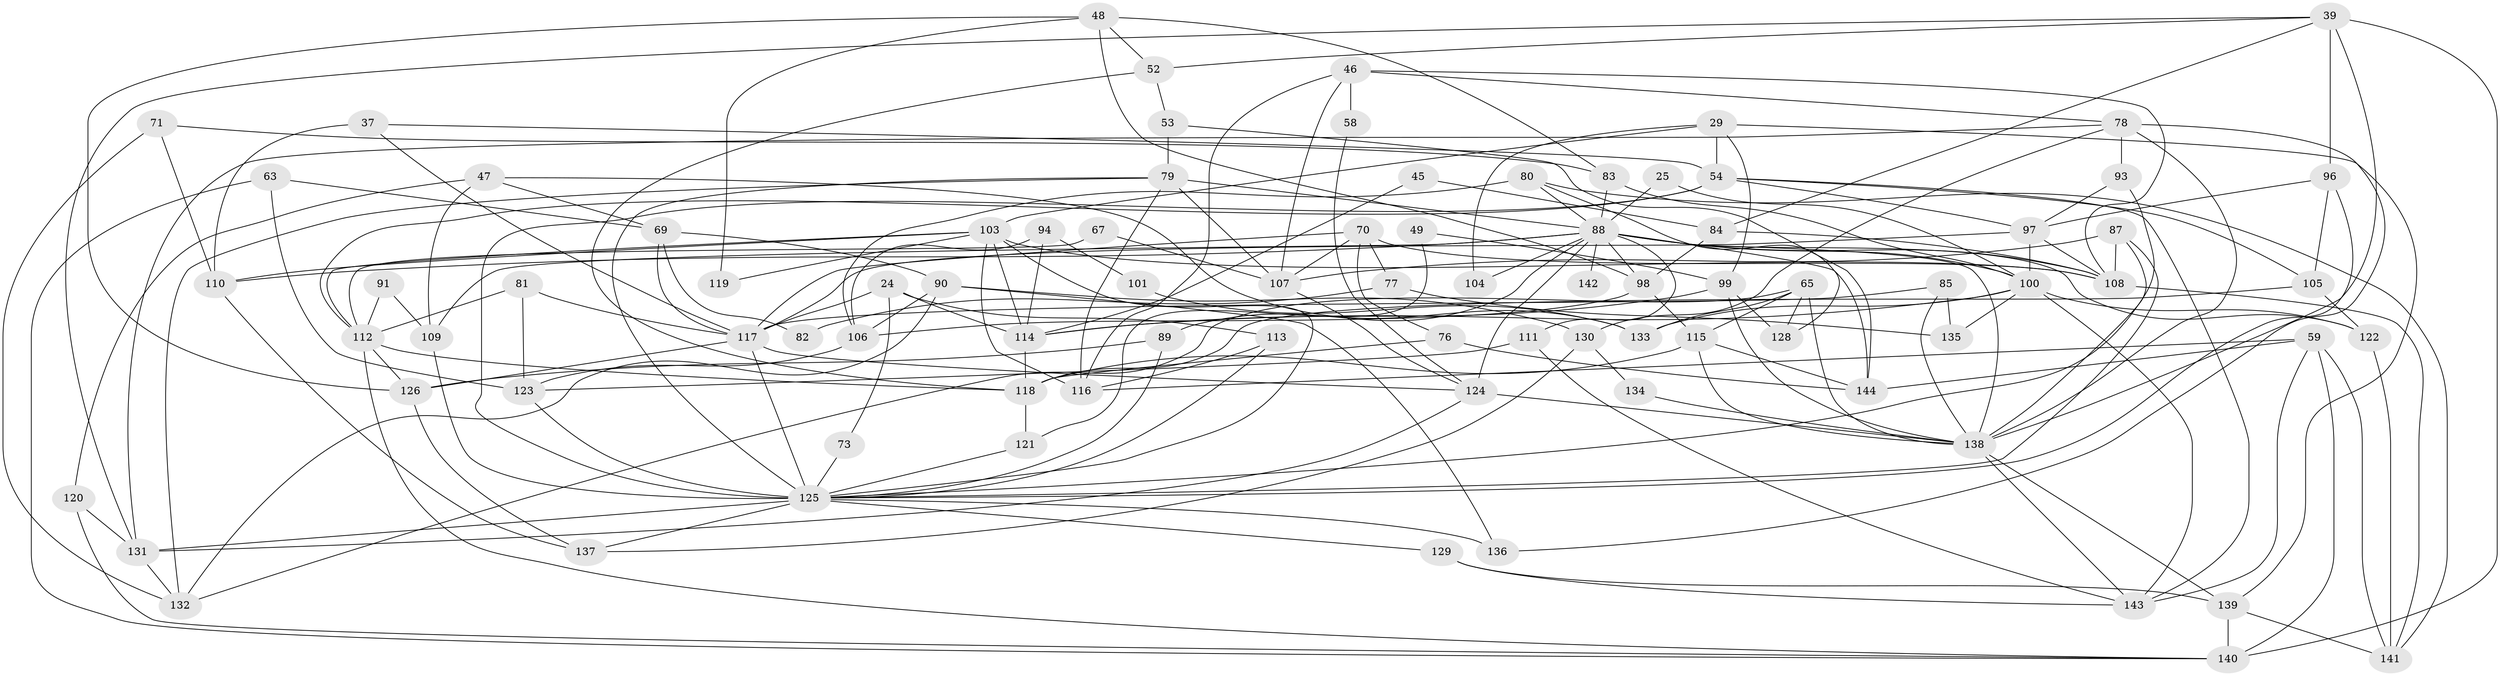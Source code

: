// original degree distribution, {3: 0.24305555555555555, 5: 0.22916666666666666, 2: 0.1388888888888889, 6: 0.06944444444444445, 4: 0.2708333333333333, 7: 0.041666666666666664, 8: 0.006944444444444444}
// Generated by graph-tools (version 1.1) at 2025/54/03/04/25 21:54:43]
// undirected, 86 vertices, 201 edges
graph export_dot {
graph [start="1"]
  node [color=gray90,style=filled];
  24;
  25;
  29 [super="+22"];
  37;
  39 [super="+34"];
  45;
  46;
  47;
  48;
  49;
  52;
  53;
  54 [super="+9"];
  58;
  59 [super="+3+33"];
  63;
  65;
  67;
  69;
  70;
  71 [super="+14"];
  73;
  76;
  77;
  78 [super="+75+66"];
  79;
  80 [super="+16"];
  81;
  82;
  83;
  84;
  85;
  87;
  88 [super="+8+64+61"];
  89;
  90 [super="+27"];
  91;
  93;
  94;
  96;
  97 [super="+51"];
  98;
  99;
  100 [super="+42"];
  101;
  103 [super="+17+28"];
  104 [super="+35"];
  105;
  106 [super="+44"];
  107 [super="+56"];
  108 [super="+23"];
  109;
  110;
  111;
  112 [super="+50"];
  113;
  114 [super="+55"];
  115 [super="+95"];
  116;
  117 [super="+86+72"];
  118 [super="+92"];
  119;
  120;
  121;
  122;
  123 [super="+20"];
  124 [super="+62"];
  125 [super="+31+19+102+60"];
  126;
  128;
  129;
  130;
  131 [super="+1+127"];
  132;
  133;
  134;
  135;
  136 [super="+32"];
  137;
  138 [super="+10+74+68"];
  139;
  140;
  141 [super="+7"];
  142;
  143 [super="+6"];
  144 [super="+12"];
  24 -- 117 [weight=2];
  24 -- 73;
  24 -- 113;
  24 -- 114;
  25 -- 100;
  25 -- 88;
  29 -- 99;
  29 -- 104;
  29 -- 139;
  29 -- 54;
  29 -- 103;
  37 -- 110;
  37 -- 54;
  37 -- 117;
  39 -- 52;
  39 -- 84;
  39 -- 140 [weight=2];
  39 -- 96;
  39 -- 131;
  39 -- 138;
  45 -- 114;
  45 -- 84;
  46 -- 58;
  46 -- 116;
  46 -- 107;
  46 -- 78;
  46 -- 108;
  47 -- 109;
  47 -- 69;
  47 -- 120;
  47 -- 133;
  48 -- 52;
  48 -- 126;
  48 -- 83;
  48 -- 98;
  48 -- 119;
  49 -- 121;
  49 -- 99;
  52 -- 53;
  52 -- 118;
  53 -- 79;
  53 -- 144;
  54 -- 125 [weight=3];
  54 -- 97;
  54 -- 105;
  54 -- 143;
  54 -- 112;
  58 -- 124;
  59 -- 140;
  59 -- 144;
  59 -- 116;
  59 -- 141;
  59 -- 143;
  63 -- 69;
  63 -- 140;
  63 -- 123;
  65 -- 133;
  65 -- 138 [weight=2];
  65 -- 115 [weight=2];
  65 -- 128;
  65 -- 132;
  67 -- 112;
  67 -- 107;
  69 -- 82;
  69 -- 117;
  69 -- 90;
  70 -- 107;
  70 -- 76;
  70 -- 77;
  70 -- 108;
  70 -- 117;
  71 -- 83;
  71 -- 110;
  71 -- 132;
  73 -- 125;
  76 -- 118 [weight=2];
  76 -- 144;
  77 -- 135;
  77 -- 82;
  78 -- 93;
  78 -- 136 [weight=2];
  78 -- 131 [weight=2];
  78 -- 130;
  78 -- 138 [weight=2];
  79 -- 116;
  79 -- 107 [weight=2];
  79 -- 125;
  79 -- 132;
  79 -- 88;
  80 -- 128;
  80 -- 141;
  80 -- 88;
  80 -- 106;
  81 -- 117;
  81 -- 112;
  81 -- 123;
  83 -- 100;
  83 -- 88;
  84 -- 98;
  84 -- 108;
  85 -- 138;
  85 -- 135;
  85 -- 117;
  87 -- 107;
  87 -- 138;
  87 -- 108;
  87 -- 125;
  88 -- 109;
  88 -- 111;
  88 -- 89;
  88 -- 142 [weight=2];
  88 -- 138 [weight=2];
  88 -- 108;
  88 -- 104 [weight=2];
  88 -- 122 [weight=2];
  88 -- 110;
  88 -- 98;
  88 -- 100;
  88 -- 144;
  88 -- 124 [weight=2];
  89 -- 126;
  89 -- 125;
  90 -- 132;
  90 -- 136;
  90 -- 130;
  90 -- 106;
  91 -- 109;
  91 -- 112;
  93 -- 97;
  93 -- 125;
  94 -- 106;
  94 -- 101;
  94 -- 114;
  96 -- 105;
  96 -- 97;
  96 -- 125;
  97 -- 117;
  97 -- 100 [weight=2];
  97 -- 108;
  98 -- 115;
  98 -- 106;
  99 -- 114;
  99 -- 128;
  99 -- 138;
  100 -- 122;
  100 -- 135;
  100 -- 143 [weight=2];
  100 -- 133;
  100 -- 114;
  101 -- 133;
  103 -- 114 [weight=2];
  103 -- 112;
  103 -- 116;
  103 -- 110;
  103 -- 125 [weight=2];
  103 -- 119;
  103 -- 108;
  105 -- 118 [weight=2];
  105 -- 122;
  106 -- 123;
  107 -- 124;
  108 -- 141;
  109 -- 125;
  110 -- 137;
  111 -- 143;
  111 -- 123;
  112 -- 126;
  112 -- 118;
  112 -- 140;
  113 -- 116;
  113 -- 125;
  114 -- 118;
  115 -- 144;
  115 -- 118;
  115 -- 138;
  117 -- 124;
  117 -- 125 [weight=4];
  117 -- 126;
  118 -- 121;
  120 -- 140;
  120 -- 131;
  121 -- 125;
  122 -- 141;
  123 -- 125;
  124 -- 138 [weight=3];
  124 -- 131 [weight=2];
  125 -- 137;
  125 -- 131;
  125 -- 136 [weight=2];
  125 -- 129;
  126 -- 137;
  129 -- 139;
  129 -- 143;
  130 -- 137;
  130 -- 134;
  131 -- 132;
  134 -- 138;
  138 -- 143 [weight=2];
  138 -- 139;
  139 -- 140;
  139 -- 141;
}
